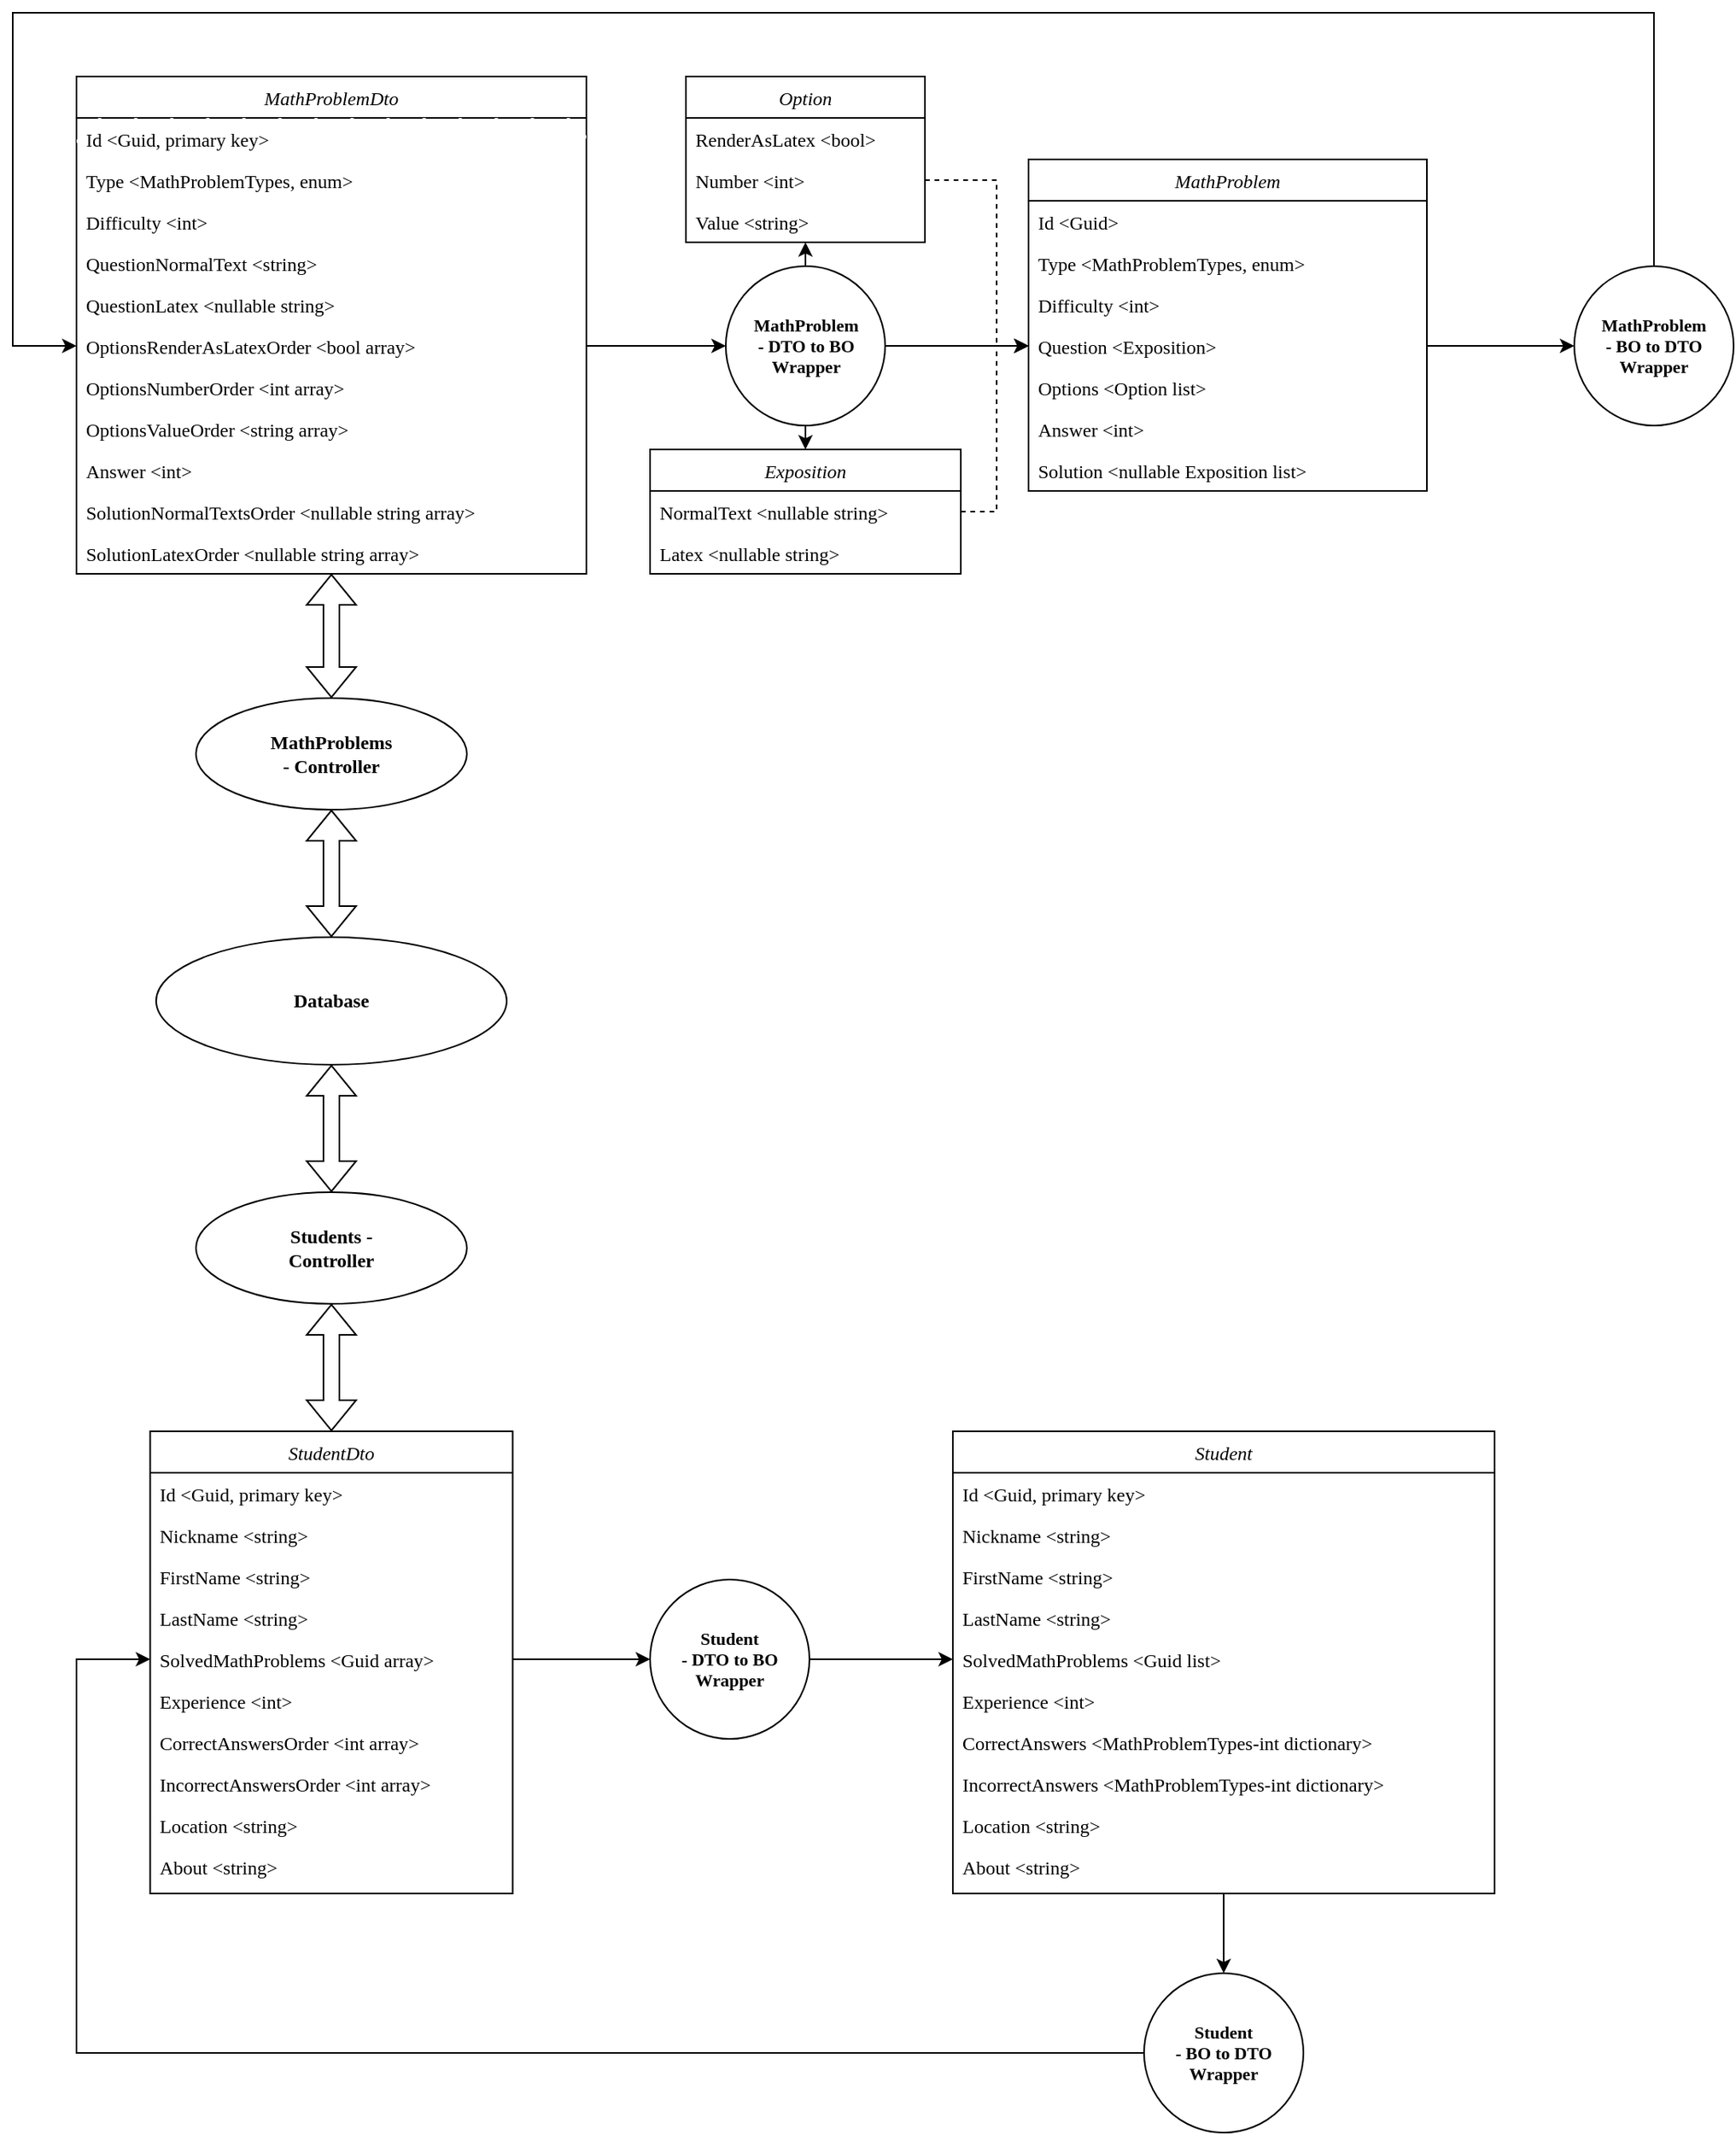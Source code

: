 <mxfile version="21.6.8" type="device">
  <diagram id="C5RBs43oDa-KdzZeNtuy" name="Page-1">
    <mxGraphModel dx="2670" dy="1276" grid="1" gridSize="10" guides="1" tooltips="1" connect="1" arrows="1" fold="1" page="0" pageScale="1" pageWidth="827" pageHeight="1169" math="0" shadow="0">
      <root>
        <mxCell id="WIyWlLk6GJQsqaUBKTNV-0" />
        <mxCell id="WIyWlLk6GJQsqaUBKTNV-1" parent="WIyWlLk6GJQsqaUBKTNV-0" />
        <mxCell id="0U0m3jl4hI52JeGNszIF-64" value="StudentDto" style="swimlane;fontStyle=2;align=center;verticalAlign=top;childLayout=stackLayout;horizontal=1;startSize=26;horizontalStack=0;resizeParent=1;resizeLast=0;collapsible=1;marginBottom=0;rounded=0;shadow=0;strokeWidth=1;labelBackgroundColor=none;fontFamily=Verdana;" parent="WIyWlLk6GJQsqaUBKTNV-1" vertex="1">
          <mxGeometry x="-643.75" y="890" width="227.5" height="290" as="geometry">
            <mxRectangle x="220" y="80" width="160" height="26" as="alternateBounds" />
          </mxGeometry>
        </mxCell>
        <mxCell id="0U0m3jl4hI52JeGNszIF-65" value="Id &lt;Guid, primary key&gt;" style="text;align=left;verticalAlign=top;spacingLeft=4;spacingRight=4;overflow=hidden;rotatable=0;points=[[0,0.5],[1,0.5]];portConstraint=eastwest;rounded=0;labelBackgroundColor=none;fontFamily=Verdana;" parent="0U0m3jl4hI52JeGNszIF-64" vertex="1">
          <mxGeometry y="26" width="227.5" height="26" as="geometry" />
        </mxCell>
        <mxCell id="FteJdNU-tOpWBhw1sYGo-2" value="Nickname &lt;string&gt;" style="text;align=left;verticalAlign=top;spacingLeft=4;spacingRight=4;overflow=hidden;rotatable=0;points=[[0,0.5],[1,0.5]];portConstraint=eastwest;rounded=0;labelBackgroundColor=none;fontFamily=Verdana;" parent="0U0m3jl4hI52JeGNszIF-64" vertex="1">
          <mxGeometry y="52" width="227.5" height="26" as="geometry" />
        </mxCell>
        <mxCell id="FteJdNU-tOpWBhw1sYGo-4" value="FirstName &lt;string&gt;" style="text;align=left;verticalAlign=top;spacingLeft=4;spacingRight=4;overflow=hidden;rotatable=0;points=[[0,0.5],[1,0.5]];portConstraint=eastwest;rounded=0;labelBackgroundColor=none;fontFamily=Verdana;" parent="0U0m3jl4hI52JeGNszIF-64" vertex="1">
          <mxGeometry y="78" width="227.5" height="26" as="geometry" />
        </mxCell>
        <mxCell id="FteJdNU-tOpWBhw1sYGo-5" value="LastName &lt;string&gt;" style="text;align=left;verticalAlign=top;spacingLeft=4;spacingRight=4;overflow=hidden;rotatable=0;points=[[0,0.5],[1,0.5]];portConstraint=eastwest;rounded=0;labelBackgroundColor=none;fontFamily=Verdana;" parent="0U0m3jl4hI52JeGNszIF-64" vertex="1">
          <mxGeometry y="104" width="227.5" height="26" as="geometry" />
        </mxCell>
        <mxCell id="FteJdNU-tOpWBhw1sYGo-23" value="SolvedMathProblems &lt;Guid array&gt;" style="text;align=left;verticalAlign=top;spacingLeft=4;spacingRight=4;overflow=hidden;rotatable=0;points=[[0,0.5],[1,0.5]];portConstraint=eastwest;rounded=0;shadow=0;html=0;labelBackgroundColor=none;fontFamily=Verdana;" parent="0U0m3jl4hI52JeGNszIF-64" vertex="1">
          <mxGeometry y="130" width="227.5" height="26" as="geometry" />
        </mxCell>
        <mxCell id="0U0m3jl4hI52JeGNszIF-69" value="Experience &lt;int&gt;" style="text;align=left;verticalAlign=top;spacingLeft=4;spacingRight=4;overflow=hidden;rotatable=0;points=[[0,0.5],[1,0.5]];portConstraint=eastwest;rounded=0;labelBackgroundColor=none;fontFamily=Verdana;" parent="0U0m3jl4hI52JeGNszIF-64" vertex="1">
          <mxGeometry y="156" width="227.5" height="26" as="geometry" />
        </mxCell>
        <mxCell id="0U0m3jl4hI52JeGNszIF-66" value="CorrectAnswersOrder &lt;int array&gt;" style="text;align=left;verticalAlign=top;spacingLeft=4;spacingRight=4;overflow=hidden;rotatable=0;points=[[0,0.5],[1,0.5]];portConstraint=eastwest;rounded=0;shadow=0;html=0;labelBackgroundColor=none;fontFamily=Verdana;" parent="0U0m3jl4hI52JeGNszIF-64" vertex="1">
          <mxGeometry y="182" width="227.5" height="26" as="geometry" />
        </mxCell>
        <mxCell id="0U0m3jl4hI52JeGNszIF-67" value="IncorrectAnswersOrder &lt;int array&gt;" style="text;align=left;verticalAlign=top;spacingLeft=4;spacingRight=4;overflow=hidden;rotatable=0;points=[[0,0.5],[1,0.5]];portConstraint=eastwest;rounded=0;shadow=0;html=0;labelBackgroundColor=none;fontFamily=Verdana;" parent="0U0m3jl4hI52JeGNszIF-64" vertex="1">
          <mxGeometry y="208" width="227.5" height="26" as="geometry" />
        </mxCell>
        <mxCell id="FteJdNU-tOpWBhw1sYGo-6" value="Location &lt;string&gt;" style="text;align=left;verticalAlign=top;spacingLeft=4;spacingRight=4;overflow=hidden;rotatable=0;points=[[0,0.5],[1,0.5]];portConstraint=eastwest;rounded=0;labelBackgroundColor=none;fontFamily=Verdana;" parent="0U0m3jl4hI52JeGNszIF-64" vertex="1">
          <mxGeometry y="234" width="227.5" height="26" as="geometry" />
        </mxCell>
        <mxCell id="FteJdNU-tOpWBhw1sYGo-22" value="About &lt;string&gt;" style="text;align=left;verticalAlign=top;spacingLeft=4;spacingRight=4;overflow=hidden;rotatable=0;points=[[0,0.5],[1,0.5]];portConstraint=eastwest;rounded=0;labelBackgroundColor=none;fontFamily=Verdana;" parent="0U0m3jl4hI52JeGNszIF-64" vertex="1">
          <mxGeometry y="260" width="227.5" height="26" as="geometry" />
        </mxCell>
        <mxCell id="AZF6OA6g05Esc3nsh4VR-5" value="Database" style="ellipse;whiteSpace=wrap;html=1;labelBackgroundColor=none;fillColor=none;fontFamily=Verdana;fontStyle=1" parent="WIyWlLk6GJQsqaUBKTNV-1" vertex="1">
          <mxGeometry x="-640" y="580" width="220" height="80" as="geometry" />
        </mxCell>
        <mxCell id="AZF6OA6g05Esc3nsh4VR-8" value="MathProblemDto" style="swimlane;fontStyle=2;align=center;verticalAlign=top;childLayout=stackLayout;horizontal=1;startSize=26;horizontalStack=0;resizeParent=1;resizeLast=0;collapsible=1;marginBottom=0;rounded=0;shadow=0;strokeWidth=1;labelBackgroundColor=none;fontFamily=Verdana;" parent="WIyWlLk6GJQsqaUBKTNV-1" vertex="1">
          <mxGeometry x="-690" y="40" width="320" height="312" as="geometry">
            <mxRectangle x="220" y="80" width="160" height="26" as="alternateBounds" />
          </mxGeometry>
        </mxCell>
        <mxCell id="AZF6OA6g05Esc3nsh4VR-9" value="Id &lt;Guid, primary key&gt;" style="text;align=left;verticalAlign=top;spacingLeft=4;spacingRight=4;overflow=hidden;rotatable=0;points=[[0,0.5],[1,0.5]];portConstraint=eastwest;rounded=0;labelBackgroundColor=default;fontFamily=Verdana;labelBorderColor=none;strokeColor=none;fillColor=default;fillStyle=hatch;" parent="AZF6OA6g05Esc3nsh4VR-8" vertex="1">
          <mxGeometry y="26" width="320" height="26" as="geometry" />
        </mxCell>
        <mxCell id="AZF6OA6g05Esc3nsh4VR-10" value="Type &lt;MathProblemTypes, enum&gt;" style="text;align=left;verticalAlign=top;spacingLeft=4;spacingRight=4;overflow=hidden;rotatable=0;points=[[0,0.5],[1,0.5]];portConstraint=eastwest;rounded=0;shadow=0;html=0;labelBackgroundColor=default;fontFamily=Verdana;labelBorderColor=none;strokeColor=none;perimeterSpacing=0;" parent="AZF6OA6g05Esc3nsh4VR-8" vertex="1">
          <mxGeometry y="52" width="320" height="26" as="geometry" />
        </mxCell>
        <mxCell id="AZF6OA6g05Esc3nsh4VR-19" value="Difficulty &lt;int&gt;" style="text;align=left;verticalAlign=top;spacingLeft=4;spacingRight=4;overflow=hidden;rotatable=0;points=[[0,0.5],[1,0.5]];portConstraint=eastwest;rounded=0;labelBackgroundColor=none;fontFamily=Verdana;" parent="AZF6OA6g05Esc3nsh4VR-8" vertex="1">
          <mxGeometry y="78" width="320" height="26" as="geometry" />
        </mxCell>
        <mxCell id="AZF6OA6g05Esc3nsh4VR-11" value="QuestionNormalText &lt;string&gt;" style="text;align=left;verticalAlign=top;spacingLeft=4;spacingRight=4;overflow=hidden;rotatable=0;points=[[0,0.5],[1,0.5]];portConstraint=eastwest;rounded=0;shadow=0;html=0;labelBackgroundColor=none;fontFamily=Verdana;" parent="AZF6OA6g05Esc3nsh4VR-8" vertex="1">
          <mxGeometry y="104" width="320" height="26" as="geometry" />
        </mxCell>
        <mxCell id="AZF6OA6g05Esc3nsh4VR-12" value="QuestionLatex &lt;nullable string&gt;" style="text;align=left;verticalAlign=top;spacingLeft=4;spacingRight=4;overflow=hidden;rotatable=0;points=[[0,0.5],[1,0.5]];portConstraint=eastwest;rounded=0;labelBackgroundColor=none;fontFamily=Verdana;" parent="AZF6OA6g05Esc3nsh4VR-8" vertex="1">
          <mxGeometry y="130" width="320" height="26" as="geometry" />
        </mxCell>
        <mxCell id="AZF6OA6g05Esc3nsh4VR-13" value="OptionsRenderAsLatexOrder &lt;bool array&gt;" style="text;align=left;verticalAlign=top;spacingLeft=4;spacingRight=4;overflow=hidden;rotatable=0;points=[[0,0.5],[1,0.5]];portConstraint=eastwest;rounded=0;labelBackgroundColor=none;fontFamily=Verdana;" parent="AZF6OA6g05Esc3nsh4VR-8" vertex="1">
          <mxGeometry y="156" width="320" height="26" as="geometry" />
        </mxCell>
        <mxCell id="AZF6OA6g05Esc3nsh4VR-14" value="OptionsNumberOrder &lt;int array&gt;" style="text;align=left;verticalAlign=top;spacingLeft=4;spacingRight=4;overflow=hidden;rotatable=0;points=[[0,0.5],[1,0.5]];portConstraint=eastwest;rounded=0;labelBackgroundColor=none;fontFamily=Verdana;" parent="AZF6OA6g05Esc3nsh4VR-8" vertex="1">
          <mxGeometry y="182" width="320" height="26" as="geometry" />
        </mxCell>
        <mxCell id="AZF6OA6g05Esc3nsh4VR-15" value="OptionsValueOrder &lt;string array&gt;" style="text;align=left;verticalAlign=top;spacingLeft=4;spacingRight=4;overflow=hidden;rotatable=0;points=[[0,0.5],[1,0.5]];portConstraint=eastwest;rounded=0;labelBackgroundColor=none;fontFamily=Verdana;" parent="AZF6OA6g05Esc3nsh4VR-8" vertex="1">
          <mxGeometry y="208" width="320" height="26" as="geometry" />
        </mxCell>
        <mxCell id="AZF6OA6g05Esc3nsh4VR-16" value="Answer &lt;int&gt;" style="text;align=left;verticalAlign=top;spacingLeft=4;spacingRight=4;overflow=hidden;rotatable=0;points=[[0,0.5],[1,0.5]];portConstraint=eastwest;rounded=0;labelBackgroundColor=none;fontFamily=Verdana;" parent="AZF6OA6g05Esc3nsh4VR-8" vertex="1">
          <mxGeometry y="234" width="320" height="26" as="geometry" />
        </mxCell>
        <mxCell id="AZF6OA6g05Esc3nsh4VR-17" value="SolutionNormalTextsOrder &lt;nullable string array&gt;" style="text;align=left;verticalAlign=top;spacingLeft=4;spacingRight=4;overflow=hidden;rotatable=0;points=[[0,0.5],[1,0.5]];portConstraint=eastwest;rounded=0;labelBackgroundColor=none;fontFamily=Verdana;" parent="AZF6OA6g05Esc3nsh4VR-8" vertex="1">
          <mxGeometry y="260" width="320" height="26" as="geometry" />
        </mxCell>
        <mxCell id="AZF6OA6g05Esc3nsh4VR-18" value="SolutionLatexOrder &lt;nullable string array&gt;" style="text;align=left;verticalAlign=top;spacingLeft=4;spacingRight=4;overflow=hidden;rotatable=0;points=[[0,0.5],[1,0.5]];portConstraint=eastwest;rounded=0;labelBackgroundColor=none;fontFamily=Verdana;" parent="AZF6OA6g05Esc3nsh4VR-8" vertex="1">
          <mxGeometry y="286" width="320" height="26" as="geometry" />
        </mxCell>
        <mxCell id="AZF6OA6g05Esc3nsh4VR-43" style="edgeStyle=orthogonalEdgeStyle;rounded=0;orthogonalLoop=1;jettySize=auto;html=1;exitX=1;exitY=0.5;exitDx=0;exitDy=0;entryX=0;entryY=0.5;entryDx=0;entryDy=0;" parent="WIyWlLk6GJQsqaUBKTNV-1" source="AZF6OA6g05Esc3nsh4VR-21" target="AZF6OA6g05Esc3nsh4VR-27" edge="1">
          <mxGeometry relative="1" as="geometry">
            <mxPoint x="-82.5" y="209.0" as="targetPoint" />
          </mxGeometry>
        </mxCell>
        <mxCell id="AZF6OA6g05Esc3nsh4VR-44" style="rounded=0;orthogonalLoop=1;jettySize=auto;html=1;exitX=0.5;exitY=1;exitDx=0;exitDy=0;entryX=0.5;entryY=0;entryDx=0;entryDy=0;" parent="WIyWlLk6GJQsqaUBKTNV-1" source="AZF6OA6g05Esc3nsh4VR-21" target="AZF6OA6g05Esc3nsh4VR-36" edge="1">
          <mxGeometry relative="1" as="geometry" />
        </mxCell>
        <mxCell id="AZF6OA6g05Esc3nsh4VR-46" style="edgeStyle=orthogonalEdgeStyle;rounded=0;orthogonalLoop=1;jettySize=auto;html=1;exitX=0.5;exitY=0;exitDx=0;exitDy=0;entryX=0.5;entryY=1;entryDx=0;entryDy=0;" parent="WIyWlLk6GJQsqaUBKTNV-1" source="AZF6OA6g05Esc3nsh4VR-21" target="AZF6OA6g05Esc3nsh4VR-39" edge="1">
          <mxGeometry relative="1" as="geometry" />
        </mxCell>
        <mxCell id="AZF6OA6g05Esc3nsh4VR-21" value="MathProblem &lt;br style=&quot;font-size: 11px;&quot;&gt;- DTO to BO&lt;br&gt;Wrapper" style="ellipse;whiteSpace=wrap;html=1;aspect=fixed;fontStyle=1;fontFamily=Verdana;fillColor=none;fontSize=11;" parent="WIyWlLk6GJQsqaUBKTNV-1" vertex="1">
          <mxGeometry x="-282.5" y="159" width="100" height="100" as="geometry" />
        </mxCell>
        <mxCell id="AZF6OA6g05Esc3nsh4VR-24" value="MathProblem" style="swimlane;fontStyle=2;align=center;verticalAlign=top;childLayout=stackLayout;horizontal=1;startSize=26;horizontalStack=0;resizeParent=1;resizeLast=0;collapsible=1;marginBottom=0;rounded=0;shadow=0;strokeWidth=1;labelBackgroundColor=none;fontFamily=Verdana;" parent="WIyWlLk6GJQsqaUBKTNV-1" vertex="1">
          <mxGeometry x="-92.5" y="92" width="250" height="208" as="geometry">
            <mxRectangle x="-80" y="92" width="160" height="26" as="alternateBounds" />
          </mxGeometry>
        </mxCell>
        <mxCell id="AZF6OA6g05Esc3nsh4VR-25" value="Id &lt;Guid&gt;" style="text;align=left;verticalAlign=top;spacingLeft=4;spacingRight=4;overflow=hidden;rotatable=0;points=[[0,0.5],[1,0.5]];portConstraint=eastwest;rounded=0;labelBackgroundColor=none;fontFamily=Verdana;" parent="AZF6OA6g05Esc3nsh4VR-24" vertex="1">
          <mxGeometry y="26" width="250" height="26" as="geometry" />
        </mxCell>
        <mxCell id="AZF6OA6g05Esc3nsh4VR-26" value="Type &lt;MathProblemTypes, enum&gt;" style="text;align=left;verticalAlign=top;spacingLeft=4;spacingRight=4;overflow=hidden;rotatable=0;points=[[0,0.5],[1,0.5]];portConstraint=eastwest;rounded=0;shadow=0;html=0;labelBackgroundColor=none;fontFamily=Verdana;" parent="AZF6OA6g05Esc3nsh4VR-24" vertex="1">
          <mxGeometry y="52" width="250" height="26" as="geometry" />
        </mxCell>
        <mxCell id="AZF6OA6g05Esc3nsh4VR-35" value="Difficulty &lt;int&gt;" style="text;align=left;verticalAlign=top;spacingLeft=4;spacingRight=4;overflow=hidden;rotatable=0;points=[[0,0.5],[1,0.5]];portConstraint=eastwest;rounded=0;labelBackgroundColor=none;fontFamily=Verdana;" parent="AZF6OA6g05Esc3nsh4VR-24" vertex="1">
          <mxGeometry y="78" width="250" height="26" as="geometry" />
        </mxCell>
        <mxCell id="AZF6OA6g05Esc3nsh4VR-27" value="Question &lt;Exposition&gt;" style="text;align=left;verticalAlign=top;spacingLeft=4;spacingRight=4;overflow=hidden;rotatable=0;points=[[0,0.5],[1,0.5]];portConstraint=eastwest;rounded=0;shadow=0;html=0;labelBackgroundColor=none;fontFamily=Verdana;" parent="AZF6OA6g05Esc3nsh4VR-24" vertex="1">
          <mxGeometry y="104" width="250" height="26" as="geometry" />
        </mxCell>
        <mxCell id="AZF6OA6g05Esc3nsh4VR-28" value="Options &lt;Option list&gt;" style="text;align=left;verticalAlign=top;spacingLeft=4;spacingRight=4;overflow=hidden;rotatable=0;points=[[0,0.5],[1,0.5]];portConstraint=eastwest;rounded=0;labelBackgroundColor=none;fontFamily=Verdana;" parent="AZF6OA6g05Esc3nsh4VR-24" vertex="1">
          <mxGeometry y="130" width="250" height="26" as="geometry" />
        </mxCell>
        <mxCell id="AZF6OA6g05Esc3nsh4VR-32" value="Answer &lt;int&gt;" style="text;align=left;verticalAlign=top;spacingLeft=4;spacingRight=4;overflow=hidden;rotatable=0;points=[[0,0.5],[1,0.5]];portConstraint=eastwest;rounded=0;labelBackgroundColor=none;fontFamily=Verdana;" parent="AZF6OA6g05Esc3nsh4VR-24" vertex="1">
          <mxGeometry y="156" width="250" height="26" as="geometry" />
        </mxCell>
        <mxCell id="AZF6OA6g05Esc3nsh4VR-29" value="Solution &lt;nullable Exposition list&gt;" style="text;align=left;verticalAlign=top;spacingLeft=4;spacingRight=4;overflow=hidden;rotatable=0;points=[[0,0.5],[1,0.5]];portConstraint=eastwest;rounded=0;labelBackgroundColor=none;fontFamily=Verdana;" parent="AZF6OA6g05Esc3nsh4VR-24" vertex="1">
          <mxGeometry y="182" width="250" height="26" as="geometry" />
        </mxCell>
        <mxCell id="AZF6OA6g05Esc3nsh4VR-36" value="Exposition" style="swimlane;fontStyle=2;align=center;verticalAlign=top;childLayout=stackLayout;horizontal=1;startSize=26;horizontalStack=0;resizeParent=1;resizeLast=0;collapsible=1;marginBottom=0;rounded=0;shadow=0;strokeWidth=1;labelBackgroundColor=none;fontFamily=Verdana;" parent="WIyWlLk6GJQsqaUBKTNV-1" vertex="1">
          <mxGeometry x="-330" y="274" width="195" height="78" as="geometry">
            <mxRectangle x="220" y="80" width="160" height="26" as="alternateBounds" />
          </mxGeometry>
        </mxCell>
        <mxCell id="AZF6OA6g05Esc3nsh4VR-37" value="NormalText &lt;nullable string&gt;" style="text;align=left;verticalAlign=top;spacingLeft=4;spacingRight=4;overflow=hidden;rotatable=0;points=[[0,0.5],[1,0.5]];portConstraint=eastwest;rounded=0;labelBackgroundColor=none;fontFamily=Verdana;" parent="AZF6OA6g05Esc3nsh4VR-36" vertex="1">
          <mxGeometry y="26" width="195" height="26" as="geometry" />
        </mxCell>
        <mxCell id="AZF6OA6g05Esc3nsh4VR-38" value="Latex &lt;nullable string&gt;" style="text;align=left;verticalAlign=top;spacingLeft=4;spacingRight=4;overflow=hidden;rotatable=0;points=[[0,0.5],[1,0.5]];portConstraint=eastwest;rounded=0;shadow=0;html=0;labelBackgroundColor=none;fontFamily=Verdana;" parent="AZF6OA6g05Esc3nsh4VR-36" vertex="1">
          <mxGeometry y="52" width="195" height="26" as="geometry" />
        </mxCell>
        <mxCell id="AZF6OA6g05Esc3nsh4VR-39" value="Option" style="swimlane;fontStyle=2;align=center;verticalAlign=top;childLayout=stackLayout;horizontal=1;startSize=26;horizontalStack=0;resizeParent=1;resizeLast=0;collapsible=1;marginBottom=0;rounded=0;shadow=0;strokeWidth=1;labelBackgroundColor=none;fontFamily=Verdana;" parent="WIyWlLk6GJQsqaUBKTNV-1" vertex="1">
          <mxGeometry x="-307.5" y="40" width="150" height="104" as="geometry">
            <mxRectangle x="-325" y="40" width="160" height="26" as="alternateBounds" />
          </mxGeometry>
        </mxCell>
        <mxCell id="AZF6OA6g05Esc3nsh4VR-40" value="RenderAsLatex &lt;bool&gt;" style="text;align=left;verticalAlign=top;spacingLeft=4;spacingRight=4;overflow=hidden;rotatable=0;points=[[0,0.5],[1,0.5]];portConstraint=eastwest;rounded=0;labelBackgroundColor=none;fontFamily=Verdana;" parent="AZF6OA6g05Esc3nsh4VR-39" vertex="1">
          <mxGeometry y="26" width="150" height="26" as="geometry" />
        </mxCell>
        <mxCell id="AZF6OA6g05Esc3nsh4VR-41" value="Number &lt;int&gt;" style="text;align=left;verticalAlign=top;spacingLeft=4;spacingRight=4;overflow=hidden;rotatable=0;points=[[0,0.5],[1,0.5]];portConstraint=eastwest;rounded=0;shadow=0;html=0;labelBackgroundColor=none;fontFamily=Verdana;" parent="AZF6OA6g05Esc3nsh4VR-39" vertex="1">
          <mxGeometry y="52" width="150" height="26" as="geometry" />
        </mxCell>
        <mxCell id="AZF6OA6g05Esc3nsh4VR-42" value="Value &lt;string&gt;" style="text;align=left;verticalAlign=top;spacingLeft=4;spacingRight=4;overflow=hidden;rotatable=0;points=[[0,0.5],[1,0.5]];portConstraint=eastwest;rounded=0;shadow=0;html=0;labelBackgroundColor=none;fontFamily=Verdana;" parent="AZF6OA6g05Esc3nsh4VR-39" vertex="1">
          <mxGeometry y="78" width="150" height="26" as="geometry" />
        </mxCell>
        <mxCell id="AZF6OA6g05Esc3nsh4VR-52" style="edgeStyle=orthogonalEdgeStyle;rounded=0;orthogonalLoop=1;jettySize=auto;html=1;exitX=1;exitY=0.5;exitDx=0;exitDy=0;entryX=0;entryY=0.5;entryDx=0;entryDy=0;dashed=1;" parent="WIyWlLk6GJQsqaUBKTNV-1" source="AZF6OA6g05Esc3nsh4VR-37" target="AZF6OA6g05Esc3nsh4VR-27" edge="1">
          <mxGeometry relative="1" as="geometry">
            <Array as="points">
              <mxPoint x="-112.5" y="313" />
              <mxPoint x="-112.5" y="209" />
            </Array>
          </mxGeometry>
        </mxCell>
        <mxCell id="AZF6OA6g05Esc3nsh4VR-53" style="edgeStyle=orthogonalEdgeStyle;rounded=0;orthogonalLoop=1;jettySize=auto;html=1;exitX=1;exitY=0.5;exitDx=0;exitDy=0;entryX=0;entryY=0.5;entryDx=0;entryDy=0;dashed=1;" parent="WIyWlLk6GJQsqaUBKTNV-1" source="AZF6OA6g05Esc3nsh4VR-41" target="AZF6OA6g05Esc3nsh4VR-27" edge="1">
          <mxGeometry relative="1" as="geometry">
            <Array as="points">
              <mxPoint x="-112.5" y="105" />
              <mxPoint x="-112.5" y="209" />
            </Array>
          </mxGeometry>
        </mxCell>
        <mxCell id="AZF6OA6g05Esc3nsh4VR-54" value="" style="shape=flexArrow;endArrow=classic;startArrow=classic;html=1;rounded=0;exitX=0.5;exitY=0;exitDx=0;exitDy=0;entryX=0.5;entryY=1;entryDx=0;entryDy=0;" parent="WIyWlLk6GJQsqaUBKTNV-1" source="kn9X9iY91rM-gy9ycGBs-0" target="AZF6OA6g05Esc3nsh4VR-8" edge="1">
          <mxGeometry width="100" height="100" relative="1" as="geometry">
            <mxPoint x="-30" y="568" as="sourcePoint" />
            <mxPoint x="-350" y="430" as="targetPoint" />
          </mxGeometry>
        </mxCell>
        <mxCell id="kn9X9iY91rM-gy9ycGBs-0" value="MathProblems&lt;br&gt;- Controller" style="ellipse;whiteSpace=wrap;html=1;labelBackgroundColor=none;fillColor=none;fontFamily=Verdana;fontStyle=1" parent="WIyWlLk6GJQsqaUBKTNV-1" vertex="1">
          <mxGeometry x="-615" y="430" width="170" height="70" as="geometry" />
        </mxCell>
        <mxCell id="xZ7m5gtDjuDiEkfV3Wdm-0" value="" style="shape=flexArrow;endArrow=classic;startArrow=classic;html=1;rounded=0;entryX=0.5;entryY=1;entryDx=0;entryDy=0;exitX=0.5;exitY=0;exitDx=0;exitDy=0;" parent="WIyWlLk6GJQsqaUBKTNV-1" source="AZF6OA6g05Esc3nsh4VR-5" target="kn9X9iY91rM-gy9ycGBs-0" edge="1">
          <mxGeometry width="100" height="100" relative="1" as="geometry">
            <mxPoint x="-480" y="550" as="sourcePoint" />
            <mxPoint x="-440" y="530" as="targetPoint" />
          </mxGeometry>
        </mxCell>
        <mxCell id="xZ7m5gtDjuDiEkfV3Wdm-3" value="Students -&lt;br&gt;Controller" style="ellipse;whiteSpace=wrap;html=1;labelBackgroundColor=none;fillColor=none;fontFamily=Verdana;fontStyle=1" parent="WIyWlLk6GJQsqaUBKTNV-1" vertex="1">
          <mxGeometry x="-615" y="740" width="170" height="70" as="geometry" />
        </mxCell>
        <mxCell id="xZ7m5gtDjuDiEkfV3Wdm-4" value="" style="shape=flexArrow;endArrow=classic;startArrow=classic;html=1;rounded=0;entryX=0.5;entryY=1;entryDx=0;entryDy=0;exitX=0.5;exitY=0;exitDx=0;exitDy=0;" parent="WIyWlLk6GJQsqaUBKTNV-1" source="xZ7m5gtDjuDiEkfV3Wdm-3" target="AZF6OA6g05Esc3nsh4VR-5" edge="1">
          <mxGeometry width="100" height="100" relative="1" as="geometry">
            <mxPoint x="-460" y="720" as="sourcePoint" />
            <mxPoint x="-430" y="680" as="targetPoint" />
          </mxGeometry>
        </mxCell>
        <mxCell id="OzGgNUH5DX0HEbrij9zI-7" style="edgeStyle=orthogonalEdgeStyle;rounded=0;orthogonalLoop=1;jettySize=auto;html=1;exitX=1;exitY=0.5;exitDx=0;exitDy=0;entryX=0;entryY=0.5;entryDx=0;entryDy=0;" edge="1" parent="WIyWlLk6GJQsqaUBKTNV-1" source="xZ7m5gtDjuDiEkfV3Wdm-8" target="xZ7m5gtDjuDiEkfV3Wdm-29">
          <mxGeometry relative="1" as="geometry" />
        </mxCell>
        <mxCell id="xZ7m5gtDjuDiEkfV3Wdm-8" value="Student&lt;br style=&quot;font-size: 11px;&quot;&gt;- DTO to BO&lt;br&gt;Wrapper" style="ellipse;whiteSpace=wrap;html=1;aspect=fixed;fontStyle=1;fontFamily=Verdana;fillColor=none;fontSize=11;" parent="WIyWlLk6GJQsqaUBKTNV-1" vertex="1">
          <mxGeometry x="-330" y="983" width="100" height="100" as="geometry" />
        </mxCell>
        <mxCell id="OzGgNUH5DX0HEbrij9zI-9" style="edgeStyle=orthogonalEdgeStyle;rounded=0;orthogonalLoop=1;jettySize=auto;html=1;exitX=0.5;exitY=1;exitDx=0;exitDy=0;entryX=0.5;entryY=0;entryDx=0;entryDy=0;" edge="1" parent="WIyWlLk6GJQsqaUBKTNV-1" source="xZ7m5gtDjuDiEkfV3Wdm-24" target="3rihXzI-bwiFdM56vEWN-9">
          <mxGeometry relative="1" as="geometry" />
        </mxCell>
        <mxCell id="xZ7m5gtDjuDiEkfV3Wdm-24" value="Student" style="swimlane;fontStyle=2;align=center;verticalAlign=top;childLayout=stackLayout;horizontal=1;startSize=26;horizontalStack=0;resizeParent=1;resizeLast=0;collapsible=1;marginBottom=0;rounded=0;shadow=0;strokeWidth=1;labelBackgroundColor=none;fontFamily=Verdana;" parent="WIyWlLk6GJQsqaUBKTNV-1" vertex="1">
          <mxGeometry x="-140" y="890" width="340" height="290" as="geometry">
            <mxRectangle x="220" y="80" width="160" height="26" as="alternateBounds" />
          </mxGeometry>
        </mxCell>
        <mxCell id="xZ7m5gtDjuDiEkfV3Wdm-25" value="Id &lt;Guid, primary key&gt;" style="text;align=left;verticalAlign=top;spacingLeft=4;spacingRight=4;overflow=hidden;rotatable=0;points=[[0,0.5],[1,0.5]];portConstraint=eastwest;rounded=0;labelBackgroundColor=none;fontFamily=Verdana;" parent="xZ7m5gtDjuDiEkfV3Wdm-24" vertex="1">
          <mxGeometry y="26" width="340" height="26" as="geometry" />
        </mxCell>
        <mxCell id="xZ7m5gtDjuDiEkfV3Wdm-26" value="Nickname &lt;string&gt;" style="text;align=left;verticalAlign=top;spacingLeft=4;spacingRight=4;overflow=hidden;rotatable=0;points=[[0,0.5],[1,0.5]];portConstraint=eastwest;rounded=0;labelBackgroundColor=none;fontFamily=Verdana;" parent="xZ7m5gtDjuDiEkfV3Wdm-24" vertex="1">
          <mxGeometry y="52" width="340" height="26" as="geometry" />
        </mxCell>
        <mxCell id="xZ7m5gtDjuDiEkfV3Wdm-27" value="FirstName &lt;string&gt;" style="text;align=left;verticalAlign=top;spacingLeft=4;spacingRight=4;overflow=hidden;rotatable=0;points=[[0,0.5],[1,0.5]];portConstraint=eastwest;rounded=0;labelBackgroundColor=none;fontFamily=Verdana;" parent="xZ7m5gtDjuDiEkfV3Wdm-24" vertex="1">
          <mxGeometry y="78" width="340" height="26" as="geometry" />
        </mxCell>
        <mxCell id="xZ7m5gtDjuDiEkfV3Wdm-28" value="LastName &lt;string&gt;" style="text;align=left;verticalAlign=top;spacingLeft=4;spacingRight=4;overflow=hidden;rotatable=0;points=[[0,0.5],[1,0.5]];portConstraint=eastwest;rounded=0;labelBackgroundColor=none;fontFamily=Verdana;" parent="xZ7m5gtDjuDiEkfV3Wdm-24" vertex="1">
          <mxGeometry y="104" width="340" height="26" as="geometry" />
        </mxCell>
        <mxCell id="xZ7m5gtDjuDiEkfV3Wdm-29" value="SolvedMathProblems &lt;Guid list&gt;" style="text;align=left;verticalAlign=top;spacingLeft=4;spacingRight=4;overflow=hidden;rotatable=0;points=[[0,0.5],[1,0.5]];portConstraint=eastwest;rounded=0;shadow=0;html=0;labelBackgroundColor=none;fontFamily=Verdana;" parent="xZ7m5gtDjuDiEkfV3Wdm-24" vertex="1">
          <mxGeometry y="130" width="340" height="26" as="geometry" />
        </mxCell>
        <mxCell id="xZ7m5gtDjuDiEkfV3Wdm-30" value="Experience &lt;int&gt;" style="text;align=left;verticalAlign=top;spacingLeft=4;spacingRight=4;overflow=hidden;rotatable=0;points=[[0,0.5],[1,0.5]];portConstraint=eastwest;rounded=0;labelBackgroundColor=none;fontFamily=Verdana;" parent="xZ7m5gtDjuDiEkfV3Wdm-24" vertex="1">
          <mxGeometry y="156" width="340" height="26" as="geometry" />
        </mxCell>
        <mxCell id="xZ7m5gtDjuDiEkfV3Wdm-31" value="CorrectAnswers &lt;MathProblemTypes-int dictionary&gt;" style="text;align=left;verticalAlign=top;spacingLeft=4;spacingRight=4;overflow=hidden;rotatable=0;points=[[0,0.5],[1,0.5]];portConstraint=eastwest;rounded=0;shadow=0;html=0;labelBackgroundColor=none;fontFamily=Verdana;" parent="xZ7m5gtDjuDiEkfV3Wdm-24" vertex="1">
          <mxGeometry y="182" width="340" height="26" as="geometry" />
        </mxCell>
        <mxCell id="xZ7m5gtDjuDiEkfV3Wdm-32" value="IncorrectAnswers &lt;MathProblemTypes-int dictionary&gt;" style="text;align=left;verticalAlign=top;spacingLeft=4;spacingRight=4;overflow=hidden;rotatable=0;points=[[0,0.5],[1,0.5]];portConstraint=eastwest;rounded=0;shadow=0;html=0;labelBackgroundColor=none;fontFamily=Verdana;" parent="xZ7m5gtDjuDiEkfV3Wdm-24" vertex="1">
          <mxGeometry y="208" width="340" height="26" as="geometry" />
        </mxCell>
        <mxCell id="xZ7m5gtDjuDiEkfV3Wdm-33" value="Location &lt;string&gt;" style="text;align=left;verticalAlign=top;spacingLeft=4;spacingRight=4;overflow=hidden;rotatable=0;points=[[0,0.5],[1,0.5]];portConstraint=eastwest;rounded=0;labelBackgroundColor=none;fontFamily=Verdana;" parent="xZ7m5gtDjuDiEkfV3Wdm-24" vertex="1">
          <mxGeometry y="234" width="340" height="26" as="geometry" />
        </mxCell>
        <mxCell id="xZ7m5gtDjuDiEkfV3Wdm-34" value="About &lt;string&gt;" style="text;align=left;verticalAlign=top;spacingLeft=4;spacingRight=4;overflow=hidden;rotatable=0;points=[[0,0.5],[1,0.5]];portConstraint=eastwest;rounded=0;labelBackgroundColor=none;fontFamily=Verdana;" parent="xZ7m5gtDjuDiEkfV3Wdm-24" vertex="1">
          <mxGeometry y="260" width="340" height="26" as="geometry" />
        </mxCell>
        <mxCell id="3rihXzI-bwiFdM56vEWN-8" style="edgeStyle=orthogonalEdgeStyle;rounded=0;orthogonalLoop=1;jettySize=auto;html=1;exitX=0.5;exitY=0;exitDx=0;exitDy=0;entryX=0;entryY=0.5;entryDx=0;entryDy=0;" parent="WIyWlLk6GJQsqaUBKTNV-1" source="3rihXzI-bwiFdM56vEWN-0" target="AZF6OA6g05Esc3nsh4VR-13" edge="1">
          <mxGeometry relative="1" as="geometry">
            <Array as="points">
              <mxPoint x="300" />
              <mxPoint x="-730" />
              <mxPoint x="-730" y="209" />
            </Array>
          </mxGeometry>
        </mxCell>
        <mxCell id="3rihXzI-bwiFdM56vEWN-0" value="MathProblem &lt;br style=&quot;font-size: 11px;&quot;&gt;- BO to DTO&lt;br&gt;Wrapper" style="ellipse;whiteSpace=wrap;html=1;aspect=fixed;fontStyle=1;fontFamily=Verdana;fillColor=none;fontSize=11;" parent="WIyWlLk6GJQsqaUBKTNV-1" vertex="1">
          <mxGeometry x="250" y="159" width="100" height="100" as="geometry" />
        </mxCell>
        <mxCell id="3rihXzI-bwiFdM56vEWN-6" style="edgeStyle=orthogonalEdgeStyle;rounded=0;orthogonalLoop=1;jettySize=auto;html=1;exitX=1;exitY=0.5;exitDx=0;exitDy=0;entryX=0;entryY=0.5;entryDx=0;entryDy=0;" parent="WIyWlLk6GJQsqaUBKTNV-1" source="AZF6OA6g05Esc3nsh4VR-13" target="AZF6OA6g05Esc3nsh4VR-21" edge="1">
          <mxGeometry relative="1" as="geometry" />
        </mxCell>
        <mxCell id="3rihXzI-bwiFdM56vEWN-7" style="edgeStyle=orthogonalEdgeStyle;rounded=0;orthogonalLoop=1;jettySize=auto;html=1;exitX=1;exitY=0.5;exitDx=0;exitDy=0;entryX=0;entryY=0.5;entryDx=0;entryDy=0;" parent="WIyWlLk6GJQsqaUBKTNV-1" source="AZF6OA6g05Esc3nsh4VR-27" target="3rihXzI-bwiFdM56vEWN-0" edge="1">
          <mxGeometry relative="1" as="geometry">
            <mxPoint x="247.5" y="200" as="targetPoint" />
            <mxPoint x="157.5" y="200" as="sourcePoint" />
          </mxGeometry>
        </mxCell>
        <mxCell id="OzGgNUH5DX0HEbrij9zI-10" style="edgeStyle=orthogonalEdgeStyle;rounded=0;orthogonalLoop=1;jettySize=auto;html=1;exitX=0;exitY=0.5;exitDx=0;exitDy=0;entryX=0;entryY=0.5;entryDx=0;entryDy=0;" edge="1" parent="WIyWlLk6GJQsqaUBKTNV-1" source="3rihXzI-bwiFdM56vEWN-9" target="FteJdNU-tOpWBhw1sYGo-23">
          <mxGeometry relative="1" as="geometry">
            <Array as="points">
              <mxPoint x="-690" y="1280" />
              <mxPoint x="-690" y="1033" />
            </Array>
          </mxGeometry>
        </mxCell>
        <mxCell id="3rihXzI-bwiFdM56vEWN-9" value="Student&lt;br style=&quot;font-size: 11px;&quot;&gt;- BO to DTO&lt;br&gt;Wrapper" style="ellipse;whiteSpace=wrap;html=1;aspect=fixed;fontStyle=1;fontFamily=Verdana;fillColor=none;fontSize=11;" parent="WIyWlLk6GJQsqaUBKTNV-1" vertex="1">
          <mxGeometry x="-20" y="1230" width="100" height="100" as="geometry" />
        </mxCell>
        <mxCell id="OzGgNUH5DX0HEbrij9zI-2" value="" style="shape=flexArrow;endArrow=classic;startArrow=classic;html=1;rounded=0;entryX=0.5;entryY=1;entryDx=0;entryDy=0;exitX=0.5;exitY=0;exitDx=0;exitDy=0;" edge="1" parent="WIyWlLk6GJQsqaUBKTNV-1" source="0U0m3jl4hI52JeGNszIF-64" target="xZ7m5gtDjuDiEkfV3Wdm-3">
          <mxGeometry width="100" height="100" relative="1" as="geometry">
            <mxPoint x="-460" y="860" as="sourcePoint" />
            <mxPoint x="-440" y="840" as="targetPoint" />
          </mxGeometry>
        </mxCell>
        <mxCell id="OzGgNUH5DX0HEbrij9zI-5" style="edgeStyle=orthogonalEdgeStyle;rounded=0;orthogonalLoop=1;jettySize=auto;html=1;exitX=1;exitY=0.5;exitDx=0;exitDy=0;entryX=0;entryY=0.5;entryDx=0;entryDy=0;" edge="1" parent="WIyWlLk6GJQsqaUBKTNV-1" source="FteJdNU-tOpWBhw1sYGo-23" target="xZ7m5gtDjuDiEkfV3Wdm-8">
          <mxGeometry relative="1" as="geometry" />
        </mxCell>
      </root>
    </mxGraphModel>
  </diagram>
</mxfile>
